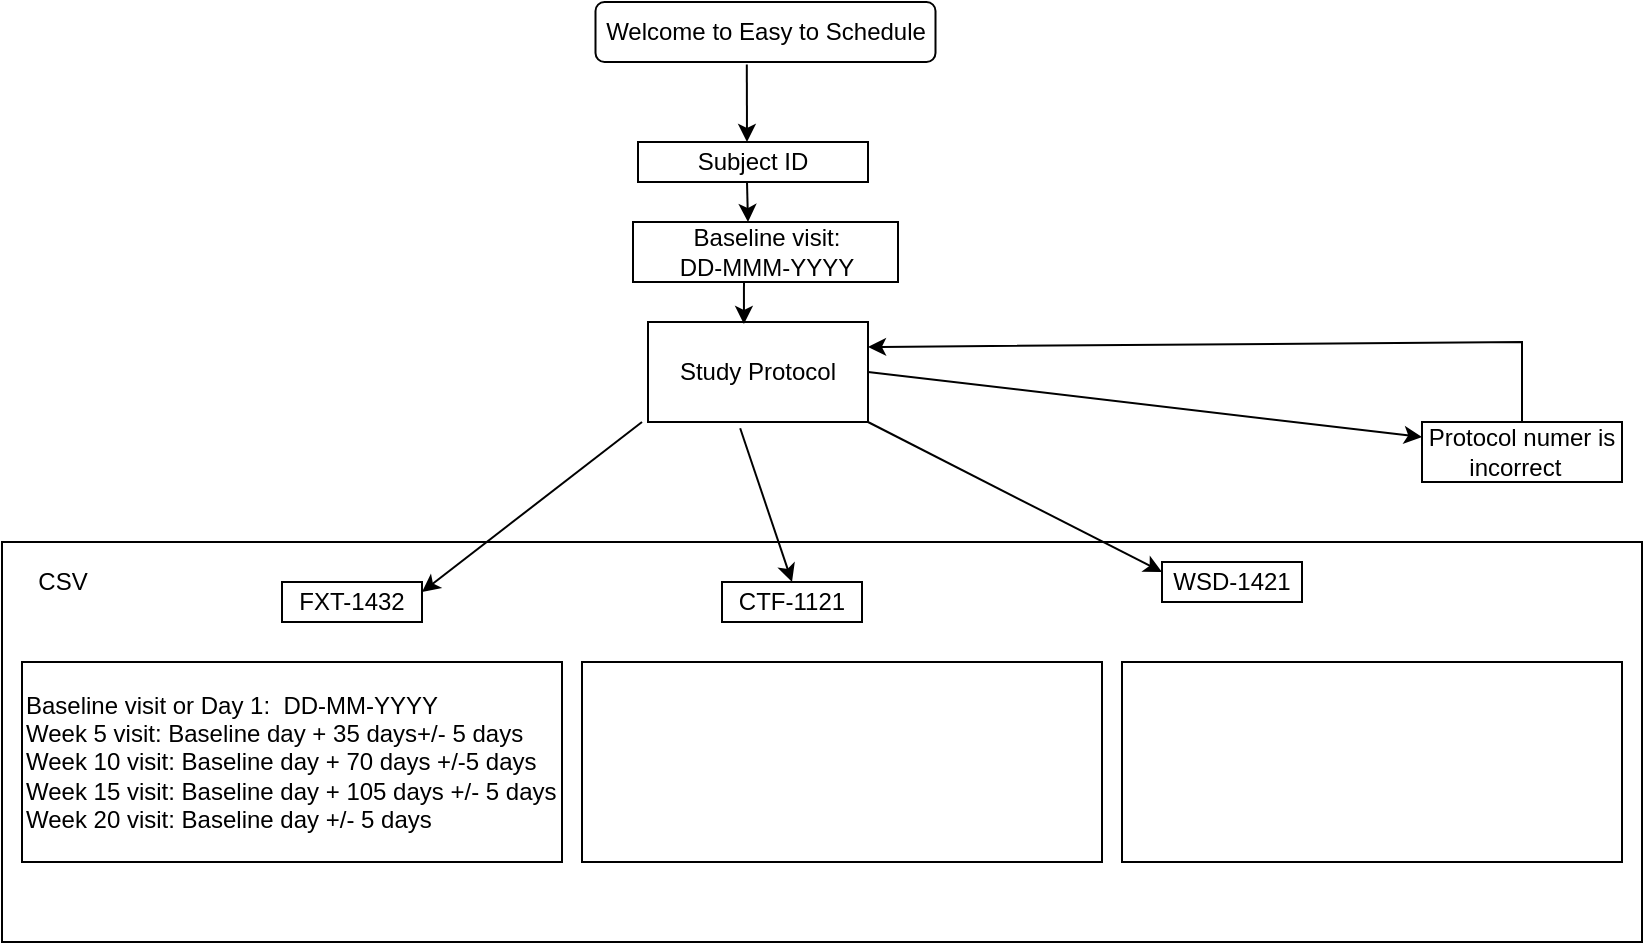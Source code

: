 <mxfile version="17.4.6" type="github">
  <diagram id="C5RBs43oDa-KdzZeNtuy" name="Page-1">
    <mxGraphModel dx="2642" dy="679" grid="1" gridSize="10" guides="1" tooltips="1" connect="1" arrows="1" fold="1" page="1" pageScale="1" pageWidth="827" pageHeight="1169" math="0" shadow="0">
      <root>
        <mxCell id="WIyWlLk6GJQsqaUBKTNV-0" />
        <mxCell id="WIyWlLk6GJQsqaUBKTNV-1" parent="WIyWlLk6GJQsqaUBKTNV-0" />
        <mxCell id="-W8P5x1OQqSnHpTh8xjm-21" value="" style="rounded=0;whiteSpace=wrap;html=1;" vertex="1" parent="WIyWlLk6GJQsqaUBKTNV-1">
          <mxGeometry x="-830" y="300" width="820" height="200" as="geometry" />
        </mxCell>
        <mxCell id="-W8P5x1OQqSnHpTh8xjm-0" value="Welcome to Easy to Schedule" style="rounded=1;whiteSpace=wrap;html=1;fontSize=12;glass=0;strokeWidth=1;shadow=0;" vertex="1" parent="WIyWlLk6GJQsqaUBKTNV-1">
          <mxGeometry x="-533.25" y="30" width="170" height="30" as="geometry" />
        </mxCell>
        <mxCell id="-W8P5x1OQqSnHpTh8xjm-1" value="Study Protocol" style="rounded=0;whiteSpace=wrap;html=1;" vertex="1" parent="WIyWlLk6GJQsqaUBKTNV-1">
          <mxGeometry x="-507" y="190" width="110" height="50" as="geometry" />
        </mxCell>
        <mxCell id="-W8P5x1OQqSnHpTh8xjm-2" value="CTF-1121" style="rounded=0;whiteSpace=wrap;html=1;" vertex="1" parent="WIyWlLk6GJQsqaUBKTNV-1">
          <mxGeometry x="-470" y="320" width="70" height="20" as="geometry" />
        </mxCell>
        <mxCell id="-W8P5x1OQqSnHpTh8xjm-3" value="WSD-1421" style="rounded=0;whiteSpace=wrap;html=1;" vertex="1" parent="WIyWlLk6GJQsqaUBKTNV-1">
          <mxGeometry x="-250" y="310" width="70" height="20" as="geometry" />
        </mxCell>
        <mxCell id="-W8P5x1OQqSnHpTh8xjm-4" value="Protocol numer is incorrect&amp;nbsp;&amp;nbsp;" style="rounded=0;whiteSpace=wrap;html=1;" vertex="1" parent="WIyWlLk6GJQsqaUBKTNV-1">
          <mxGeometry x="-120" y="240" width="100" height="30" as="geometry" />
        </mxCell>
        <mxCell id="-W8P5x1OQqSnHpTh8xjm-5" value="" style="endArrow=classic;html=1;rounded=0;entryX=1;entryY=0.25;entryDx=0;entryDy=0;" edge="1" parent="WIyWlLk6GJQsqaUBKTNV-1" target="-W8P5x1OQqSnHpTh8xjm-18">
          <mxGeometry width="50" height="50" relative="1" as="geometry">
            <mxPoint x="-510" y="240" as="sourcePoint" />
            <mxPoint x="-570" y="310" as="targetPoint" />
            <Array as="points" />
          </mxGeometry>
        </mxCell>
        <mxCell id="-W8P5x1OQqSnHpTh8xjm-6" value="" style="endArrow=classic;html=1;rounded=0;entryX=0.5;entryY=0;entryDx=0;entryDy=0;exitX=0.419;exitY=1.062;exitDx=0;exitDy=0;exitPerimeter=0;" edge="1" parent="WIyWlLk6GJQsqaUBKTNV-1" source="-W8P5x1OQqSnHpTh8xjm-1" target="-W8P5x1OQqSnHpTh8xjm-2">
          <mxGeometry width="50" height="50" relative="1" as="geometry">
            <mxPoint x="-460" y="250" as="sourcePoint" />
            <mxPoint x="-482" y="190" as="targetPoint" />
          </mxGeometry>
        </mxCell>
        <mxCell id="-W8P5x1OQqSnHpTh8xjm-7" value="" style="endArrow=classic;html=1;rounded=0;exitX=1;exitY=1;exitDx=0;exitDy=0;entryX=0;entryY=0.25;entryDx=0;entryDy=0;" edge="1" parent="WIyWlLk6GJQsqaUBKTNV-1" source="-W8P5x1OQqSnHpTh8xjm-1" target="-W8P5x1OQqSnHpTh8xjm-3">
          <mxGeometry width="50" height="50" relative="1" as="geometry">
            <mxPoint x="-402" y="270" as="sourcePoint" />
            <mxPoint x="-397" y="300" as="targetPoint" />
          </mxGeometry>
        </mxCell>
        <mxCell id="-W8P5x1OQqSnHpTh8xjm-8" value="" style="endArrow=classic;html=1;rounded=0;exitX=1;exitY=0.5;exitDx=0;exitDy=0;entryX=0;entryY=0.25;entryDx=0;entryDy=0;" edge="1" parent="WIyWlLk6GJQsqaUBKTNV-1" source="-W8P5x1OQqSnHpTh8xjm-1" target="-W8P5x1OQqSnHpTh8xjm-4">
          <mxGeometry width="50" height="50" relative="1" as="geometry">
            <mxPoint x="-392" y="150" as="sourcePoint" />
            <mxPoint x="-330" y="250" as="targetPoint" />
          </mxGeometry>
        </mxCell>
        <mxCell id="-W8P5x1OQqSnHpTh8xjm-9" value="Subject ID" style="rounded=0;whiteSpace=wrap;html=1;" vertex="1" parent="WIyWlLk6GJQsqaUBKTNV-1">
          <mxGeometry x="-512" y="100" width="115" height="20" as="geometry" />
        </mxCell>
        <mxCell id="-W8P5x1OQqSnHpTh8xjm-10" value="" style="endArrow=classic;html=1;rounded=0;entryX=0.436;entryY=0.02;entryDx=0;entryDy=0;entryPerimeter=0;" edge="1" parent="WIyWlLk6GJQsqaUBKTNV-1" target="-W8P5x1OQqSnHpTh8xjm-1">
          <mxGeometry width="50" height="50" relative="1" as="geometry">
            <mxPoint x="-459" y="160" as="sourcePoint" />
            <mxPoint x="-292" y="440" as="targetPoint" />
          </mxGeometry>
        </mxCell>
        <mxCell id="-W8P5x1OQqSnHpTh8xjm-11" value="" style="endArrow=classic;html=1;rounded=0;exitX=0.445;exitY=1.042;exitDx=0;exitDy=0;exitPerimeter=0;" edge="1" parent="WIyWlLk6GJQsqaUBKTNV-1" source="-W8P5x1OQqSnHpTh8xjm-0">
          <mxGeometry width="50" height="50" relative="1" as="geometry">
            <mxPoint x="-457" y="80" as="sourcePoint" />
            <mxPoint x="-457.5" y="100" as="targetPoint" />
          </mxGeometry>
        </mxCell>
        <mxCell id="-W8P5x1OQqSnHpTh8xjm-12" value="Baseline visit:&lt;br&gt;DD-MMM-YYYY" style="rounded=0;whiteSpace=wrap;html=1;" vertex="1" parent="WIyWlLk6GJQsqaUBKTNV-1">
          <mxGeometry x="-514.5" y="140" width="132.5" height="30" as="geometry" />
        </mxCell>
        <mxCell id="-W8P5x1OQqSnHpTh8xjm-13" value="" style="endArrow=classic;html=1;rounded=0;" edge="1" parent="WIyWlLk6GJQsqaUBKTNV-1">
          <mxGeometry width="50" height="50" relative="1" as="geometry">
            <mxPoint x="-457.5" y="120" as="sourcePoint" />
            <mxPoint x="-457" y="140" as="targetPoint" />
          </mxGeometry>
        </mxCell>
        <mxCell id="-W8P5x1OQqSnHpTh8xjm-15" value="" style="whiteSpace=wrap;html=1;" vertex="1" parent="WIyWlLk6GJQsqaUBKTNV-1">
          <mxGeometry x="-270" y="360" width="250" height="100" as="geometry" />
        </mxCell>
        <mxCell id="-W8P5x1OQqSnHpTh8xjm-16" value="" style="rounded=0;whiteSpace=wrap;html=1;" vertex="1" parent="WIyWlLk6GJQsqaUBKTNV-1">
          <mxGeometry x="-540" y="360" width="260" height="100" as="geometry" />
        </mxCell>
        <mxCell id="-W8P5x1OQqSnHpTh8xjm-17" value="Baseline visit or Day 1: &amp;nbsp;DD-MM-YYYY&lt;br&gt;Week 5 visit: Baseline day + 35 days+/- 5 days&lt;br&gt;Week 10 visit: Baseline day + 70 days +/-5 days&lt;br&gt;Week 15 visit: Baseline day + 105 days +/- 5 days&lt;br&gt;Week 20 visit: Baseline day +/- 5 days" style="rounded=0;whiteSpace=wrap;html=1;align=left;" vertex="1" parent="WIyWlLk6GJQsqaUBKTNV-1">
          <mxGeometry x="-820" y="360" width="270" height="100" as="geometry" />
        </mxCell>
        <mxCell id="-W8P5x1OQqSnHpTh8xjm-18" value="FXT-1432" style="rounded=0;whiteSpace=wrap;html=1;" vertex="1" parent="WIyWlLk6GJQsqaUBKTNV-1">
          <mxGeometry x="-690" y="320" width="70" height="20" as="geometry" />
        </mxCell>
        <mxCell id="-W8P5x1OQqSnHpTh8xjm-19" value="" style="endArrow=classic;html=1;rounded=0;exitX=0.5;exitY=0;exitDx=0;exitDy=0;entryX=1;entryY=0.25;entryDx=0;entryDy=0;" edge="1" parent="WIyWlLk6GJQsqaUBKTNV-1" source="-W8P5x1OQqSnHpTh8xjm-4" target="-W8P5x1OQqSnHpTh8xjm-1">
          <mxGeometry width="50" height="50" relative="1" as="geometry">
            <mxPoint x="-300" y="210" as="sourcePoint" />
            <mxPoint x="-390" y="200" as="targetPoint" />
            <Array as="points">
              <mxPoint x="-70" y="200" />
            </Array>
          </mxGeometry>
        </mxCell>
        <mxCell id="-W8P5x1OQqSnHpTh8xjm-22" value="CSV" style="text;html=1;resizable=0;autosize=1;align=center;verticalAlign=middle;points=[];fillColor=none;strokeColor=none;rounded=0;" vertex="1" parent="WIyWlLk6GJQsqaUBKTNV-1">
          <mxGeometry x="-820" y="310" width="40" height="20" as="geometry" />
        </mxCell>
      </root>
    </mxGraphModel>
  </diagram>
</mxfile>
